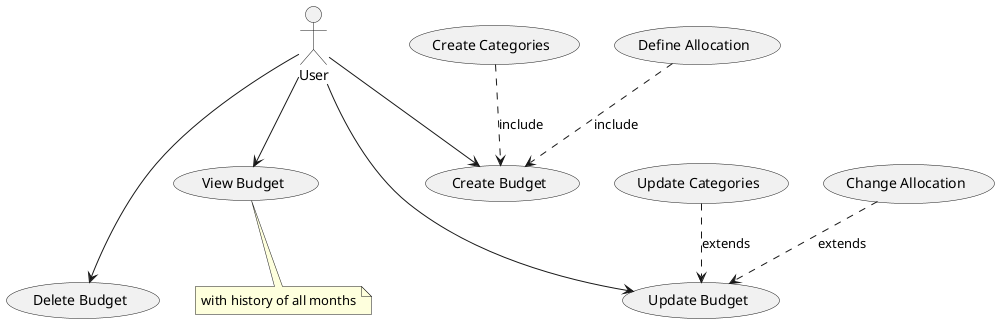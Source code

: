 @startuml
'https://plantuml.com/use-case-diagram

actor User
(View Budget) as ViewBudget
(Create Budget) as CreateBudget
(Create Categories) as CreateCategories
(Define Allocation) as DefineAllocation
(Update Budget) as UpdateBudget
(Update Categories) as UpdateCategories
(Change Allocation) as ChangeAllocation
(Delete Budget) as DeleteBudget

User --> CreateBudget
User --> ViewBudget
User ---> UpdateBudget
User ---> DeleteBudget

DefineAllocation ..> CreateBudget : include
CreateCategories ..> CreateBudget : include
ChangeAllocation ..> UpdateBudget : extends
UpdateCategories ..> UpdateBudget : extends

note bottom of ViewBudget
    with history of all months
end note

@enduml
